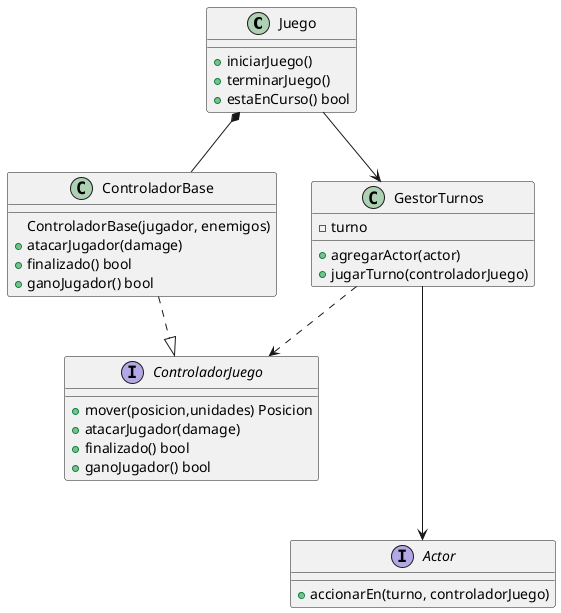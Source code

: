 @startuml

class Juego{
    + iniciarJuego()
    + terminarJuego()
    + estaEnCurso() bool
}

interface ControladorJuego{
    + mover(posicion,unidades) Posicion
    + atacarJugador(damage)
    + finalizado() bool
    + ganoJugador() bool
}

class ControladorBase{
    ControladorBase(jugador, enemigos)
    + atacarJugador(damage)
    + finalizado() bool
    + ganoJugador() bool
}

ControladorBase ..|> ControladorJuego
Juego *-- ControladorBase


interface Actor{
    +accionarEn(turno, controladorJuego)
}

class GestorTurnos{
    -turno
    +agregarActor(actor)
    +jugarTurno(controladorJuego)
}

GestorTurnos ---> Actor






Juego --> GestorTurnos


GestorTurnos..> ControladorJuego



@enduml